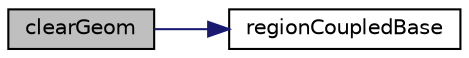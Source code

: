 digraph "clearGeom"
{
  bgcolor="transparent";
  edge [fontname="Helvetica",fontsize="10",labelfontname="Helvetica",labelfontsize="10"];
  node [fontname="Helvetica",fontsize="10",shape=record];
  rankdir="LR";
  Node23 [label="clearGeom",height=0.2,width=0.4,color="black", fillcolor="grey75", style="filled", fontcolor="black"];
  Node23 -> Node24 [color="midnightblue",fontsize="10",style="solid",fontname="Helvetica"];
  Node24 [label="regionCoupledBase",height=0.2,width=0.4,color="black",URL="$a26313.html#af2c99bb7fb4d7eb8a19e5c901f53d2b3",tooltip="Construct from patch. "];
}
